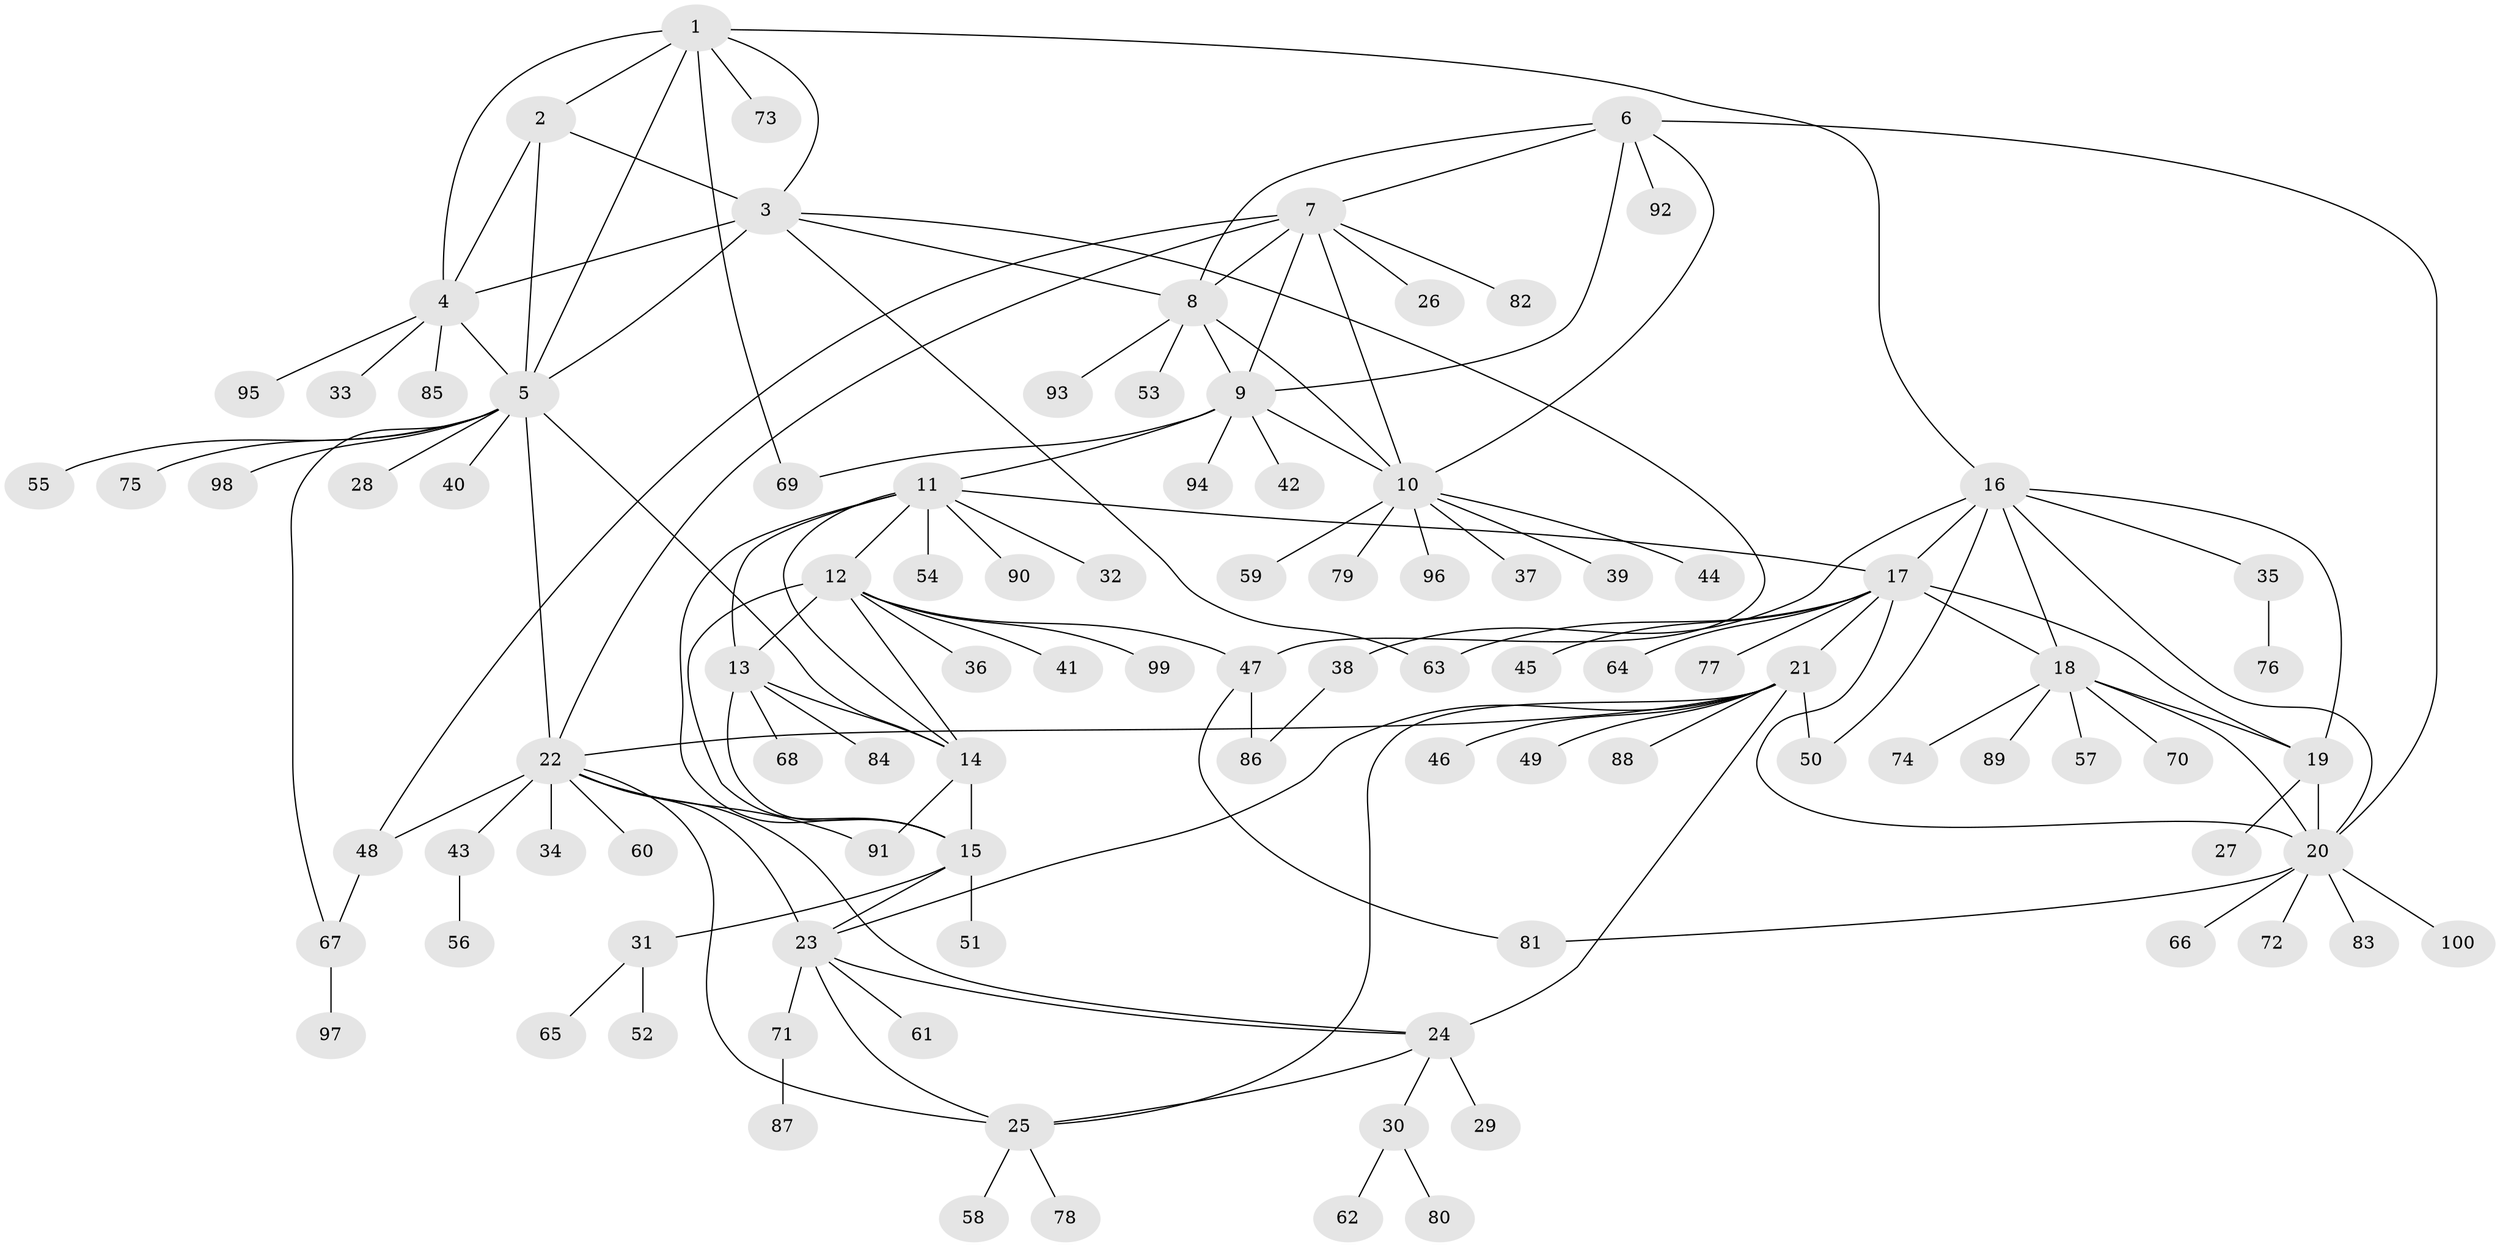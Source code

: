 // Generated by graph-tools (version 1.1) at 2025/50/03/09/25 03:50:35]
// undirected, 100 vertices, 144 edges
graph export_dot {
graph [start="1"]
  node [color=gray90,style=filled];
  1;
  2;
  3;
  4;
  5;
  6;
  7;
  8;
  9;
  10;
  11;
  12;
  13;
  14;
  15;
  16;
  17;
  18;
  19;
  20;
  21;
  22;
  23;
  24;
  25;
  26;
  27;
  28;
  29;
  30;
  31;
  32;
  33;
  34;
  35;
  36;
  37;
  38;
  39;
  40;
  41;
  42;
  43;
  44;
  45;
  46;
  47;
  48;
  49;
  50;
  51;
  52;
  53;
  54;
  55;
  56;
  57;
  58;
  59;
  60;
  61;
  62;
  63;
  64;
  65;
  66;
  67;
  68;
  69;
  70;
  71;
  72;
  73;
  74;
  75;
  76;
  77;
  78;
  79;
  80;
  81;
  82;
  83;
  84;
  85;
  86;
  87;
  88;
  89;
  90;
  91;
  92;
  93;
  94;
  95;
  96;
  97;
  98;
  99;
  100;
  1 -- 2;
  1 -- 3;
  1 -- 4;
  1 -- 5;
  1 -- 16;
  1 -- 69;
  1 -- 73;
  2 -- 3;
  2 -- 4;
  2 -- 5;
  3 -- 4;
  3 -- 5;
  3 -- 8;
  3 -- 47;
  3 -- 63;
  4 -- 5;
  4 -- 33;
  4 -- 85;
  4 -- 95;
  5 -- 14;
  5 -- 22;
  5 -- 28;
  5 -- 40;
  5 -- 55;
  5 -- 67;
  5 -- 75;
  5 -- 98;
  6 -- 7;
  6 -- 8;
  6 -- 9;
  6 -- 10;
  6 -- 20;
  6 -- 92;
  7 -- 8;
  7 -- 9;
  7 -- 10;
  7 -- 22;
  7 -- 26;
  7 -- 48;
  7 -- 82;
  8 -- 9;
  8 -- 10;
  8 -- 53;
  8 -- 93;
  9 -- 10;
  9 -- 11;
  9 -- 42;
  9 -- 69;
  9 -- 94;
  10 -- 37;
  10 -- 39;
  10 -- 44;
  10 -- 59;
  10 -- 79;
  10 -- 96;
  11 -- 12;
  11 -- 13;
  11 -- 14;
  11 -- 15;
  11 -- 17;
  11 -- 32;
  11 -- 54;
  11 -- 90;
  12 -- 13;
  12 -- 14;
  12 -- 15;
  12 -- 36;
  12 -- 41;
  12 -- 47;
  12 -- 99;
  13 -- 14;
  13 -- 15;
  13 -- 68;
  13 -- 84;
  14 -- 15;
  14 -- 91;
  15 -- 23;
  15 -- 31;
  15 -- 51;
  16 -- 17;
  16 -- 18;
  16 -- 19;
  16 -- 20;
  16 -- 35;
  16 -- 38;
  16 -- 50;
  17 -- 18;
  17 -- 19;
  17 -- 20;
  17 -- 21;
  17 -- 45;
  17 -- 63;
  17 -- 64;
  17 -- 77;
  18 -- 19;
  18 -- 20;
  18 -- 57;
  18 -- 70;
  18 -- 74;
  18 -- 89;
  19 -- 20;
  19 -- 27;
  20 -- 66;
  20 -- 72;
  20 -- 81;
  20 -- 83;
  20 -- 100;
  21 -- 22;
  21 -- 23;
  21 -- 24;
  21 -- 25;
  21 -- 46;
  21 -- 49;
  21 -- 50;
  21 -- 88;
  22 -- 23;
  22 -- 24;
  22 -- 25;
  22 -- 34;
  22 -- 43;
  22 -- 48;
  22 -- 60;
  22 -- 91;
  23 -- 24;
  23 -- 25;
  23 -- 61;
  23 -- 71;
  24 -- 25;
  24 -- 29;
  24 -- 30;
  25 -- 58;
  25 -- 78;
  30 -- 62;
  30 -- 80;
  31 -- 52;
  31 -- 65;
  35 -- 76;
  38 -- 86;
  43 -- 56;
  47 -- 81;
  47 -- 86;
  48 -- 67;
  67 -- 97;
  71 -- 87;
}

